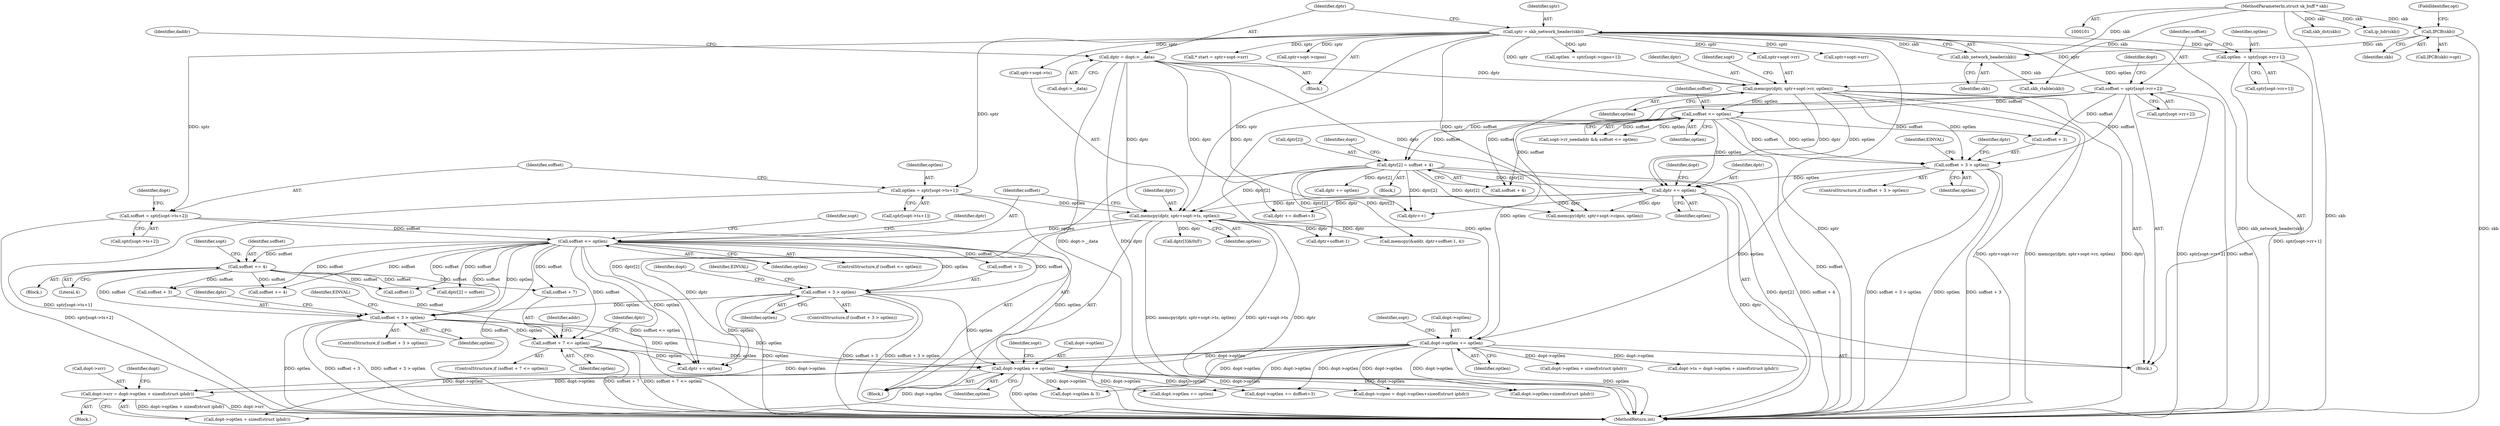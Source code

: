 digraph "0_linux_f6d8bd051c391c1c0458a30b2a7abcd939329259_16@API" {
"1000536" [label="(Call,dopt->srr = dopt->optlen + sizeof(struct iphdr))"];
"1000382" [label="(Call,dopt->optlen += optlen)"];
"1000306" [label="(Call,soffset + 3 > optlen)"];
"1000297" [label="(Call,soffset += 4)"];
"1000274" [label="(Call,soffset <= optlen)"];
"1000246" [label="(Call,soffset = sptr[sopt->ts+2])"];
"1000138" [label="(Call,sptr = skb_network_header(skb))"];
"1000140" [label="(Call,skb_network_header(skb))"];
"1000121" [label="(Call,IPCB(skb))"];
"1000103" [label="(MethodParameterIn,struct sk_buff * skb)"];
"1000265" [label="(Call,memcpy(dptr, sptr+sopt->ts, optlen))"];
"1000224" [label="(Call,dptr += optlen)"];
"1000199" [label="(Call,soffset <= optlen)"];
"1000167" [label="(Call,soffset = sptr[sopt->rr+2])"];
"1000186" [label="(Call,memcpy(dptr, sptr+sopt->rr, optlen))"];
"1000142" [label="(Call,dptr = dopt->__data)"];
"1000158" [label="(Call,optlen  = sptr[sopt->rr+1])"];
"1000204" [label="(Call,soffset + 3 > optlen)"];
"1000212" [label="(Call,dptr[2] = soffset + 4)"];
"1000237" [label="(Call,optlen = sptr[sopt->ts+1])"];
"1000284" [label="(Call,soffset + 3 > optlen)"];
"1000339" [label="(Call,soffset + 7 <= optlen)"];
"1000227" [label="(Call,dopt->optlen += optlen)"];
"1000265" [label="(Call,memcpy(dptr, sptr+sopt->ts, optlen))"];
"1000382" [label="(Call,dopt->optlen += optlen)"];
"1000274" [label="(Call,soffset <= optlen)"];
"1000199" [label="(Call,soffset <= optlen)"];
"1000340" [label="(Call,soffset + 7)"];
"1000197" [label="(Identifier,sopt)"];
"1000288" [label="(Identifier,optlen)"];
"1000298" [label="(Identifier,soffset)"];
"1000120" [label="(Call,IPCB(skb)->opt)"];
"1000595" [label="(Call,dopt->optlen += optlen)"];
"1000376" [label="(Identifier,dptr)"];
"1000187" [label="(Identifier,dptr)"];
"1000383" [label="(Call,dopt->optlen)"];
"1000158" [label="(Call,optlen  = sptr[sopt->rr+1])"];
"1000586" [label="(Call,sptr+sopt->cipso)"];
"1000313" [label="(Identifier,EINVAL)"];
"1000360" [label="(Call,skb_dst(skb))"];
"1000601" [label="(Call,dopt->optlen & 3)"];
"1000139" [label="(Identifier,sptr)"];
"1000122" [label="(Identifier,skb)"];
"1000103" [label="(MethodParameterIn,struct sk_buff * skb)"];
"1000104" [label="(Block,)"];
"1000188" [label="(Call,sptr+sopt->rr)"];
"1000285" [label="(Call,soffset + 3)"];
"1000226" [label="(Identifier,optlen)"];
"1000307" [label="(Call,soffset + 3)"];
"1000204" [label="(Call,soffset + 3 > optlen)"];
"1000302" [label="(Identifier,sopt)"];
"1000478" [label="(Call,ip_hdr(skb))"];
"1000297" [label="(Call,soffset += 4)"];
"1000144" [label="(Call,dopt->__data)"];
"1000565" [label="(Call,optlen  = sptr[sopt->cipso+1])"];
"1000266" [label="(Identifier,dptr)"];
"1000275" [label="(Identifier,soffset)"];
"1000212" [label="(Call,dptr[2] = soffset + 4)"];
"1000205" [label="(Call,soffset + 3)"];
"1000236" [label="(Block,)"];
"1000178" [label="(Identifier,dopt)"];
"1000255" [label="(Call,dopt->ts = dopt->optlen + sizeof(struct iphdr))"];
"1000346" [label="(Call,memcpy(&addr, dptr+soffset-1, 4))"];
"1000536" [label="(Call,dopt->srr = dopt->optlen + sizeof(struct iphdr))"];
"1000531" [label="(Call,dptr += doffset+3)"];
"1000150" [label="(Call,skb_rtable(skb))"];
"1000389" [label="(Identifier,sopt)"];
"1000227" [label="(Call,dopt->optlen += optlen)"];
"1000200" [label="(Identifier,soffset)"];
"1000349" [label="(Call,dptr+soffset-1)"];
"1000216" [label="(Call,soffset + 4)"];
"1000159" [label="(Identifier,optlen)"];
"1000546" [label="(Call,dopt->optlen += doffset+3)"];
"1000246" [label="(Call,soffset = sptr[sopt->ts+2])"];
"1000238" [label="(Identifier,optlen)"];
"1000224" [label="(Call,dptr += optlen)"];
"1000231" [label="(Identifier,optlen)"];
"1000259" [label="(Call,dopt->optlen + sizeof(struct iphdr))"];
"1000618" [label="(MethodReturn,int)"];
"1000280" [label="(Identifier,sopt)"];
"1000201" [label="(Identifier,optlen)"];
"1000234" [label="(Identifier,sopt)"];
"1000351" [label="(Call,soffset-1)"];
"1000393" [label="(Call,* start = sptr+sopt->srr)"];
"1000169" [label="(Call,sptr[sopt->rr+2])"];
"1000143" [label="(Identifier,dptr)"];
"1000160" [label="(Call,sptr[sopt->rr+1])"];
"1000386" [label="(Identifier,optlen)"];
"1000140" [label="(Call,skb_network_header(skb))"];
"1000142" [label="(Call,dptr = dopt->__data)"];
"1000395" [label="(Call,sptr+sopt->srr)"];
"1000221" [label="(Identifier,dopt)"];
"1000299" [label="(Literal,4)"];
"1000237" [label="(Call,optlen = sptr[sopt->ts+1])"];
"1000537" [label="(Call,dopt->srr)"];
"1000380" [label="(Identifier,dptr)"];
"1000578" [label="(Call,dopt->optlen+sizeof(struct iphdr))"];
"1000141" [label="(Identifier,skb)"];
"1000193" [label="(Identifier,optlen)"];
"1000379" [label="(Call,dptr += optlen)"];
"1000328" [label="(Call,soffset += 4)"];
"1000276" [label="(Identifier,optlen)"];
"1000186" [label="(Call,memcpy(dptr, sptr+sopt->rr, optlen))"];
"1000208" [label="(Identifier,optlen)"];
"1000548" [label="(Identifier,dopt)"];
"1000257" [label="(Identifier,dopt)"];
"1000211" [label="(Identifier,EINVAL)"];
"1000272" [label="(Identifier,optlen)"];
"1000294" [label="(Identifier,dopt)"];
"1000239" [label="(Call,sptr[sopt->ts+1])"];
"1000310" [label="(Identifier,optlen)"];
"1000195" [label="(Call,sopt->rr_needaddr && soffset <= optlen)"];
"1000348" [label="(Identifier,addr)"];
"1000214" [label="(Identifier,dptr)"];
"1000609" [label="(Call,dptr++)"];
"1000203" [label="(ControlStructure,if (soffset + 3 > optlen))"];
"1000574" [label="(Call,dopt->cipso = dopt->optlen+sizeof(struct iphdr))"];
"1000316" [label="(Call,dptr[3]&0xF)"];
"1000584" [label="(Call,memcpy(dptr, sptr+sopt->cipso, optlen))"];
"1000202" [label="(Block,)"];
"1000248" [label="(Call,sptr[sopt->ts+2])"];
"1000338" [label="(ControlStructure,if (soffset + 7 <= optlen))"];
"1000305" [label="(ControlStructure,if (soffset + 3 > optlen))"];
"1000496" [label="(Block,)"];
"1000343" [label="(Identifier,optlen)"];
"1000247" [label="(Identifier,soffset)"];
"1000283" [label="(ControlStructure,if (soffset + 3 > optlen))"];
"1000138" [label="(Call,sptr = skb_network_header(skb))"];
"1000267" [label="(Call,sptr+sopt->ts)"];
"1000291" [label="(Identifier,EINVAL)"];
"1000157" [label="(Block,)"];
"1000167" [label="(Call,soffset = sptr[sopt->rr+2])"];
"1000225" [label="(Identifier,dptr)"];
"1000284" [label="(Call,soffset + 3 > optlen)"];
"1000213" [label="(Call,dptr[2])"];
"1000123" [label="(FieldIdentifier,opt)"];
"1000168" [label="(Identifier,soffset)"];
"1000318" [label="(Identifier,dptr)"];
"1000540" [label="(Call,dopt->optlen + sizeof(struct iphdr))"];
"1000306" [label="(Call,soffset + 3 > optlen)"];
"1000282" [label="(Block,)"];
"1000339" [label="(Call,soffset + 7 <= optlen)"];
"1000592" [label="(Call,dptr += optlen)"];
"1000273" [label="(ControlStructure,if (soffset <= optlen))"];
"1000228" [label="(Call,dopt->optlen)"];
"1000148" [label="(Identifier,daddr)"];
"1000229" [label="(Identifier,dopt)"];
"1000374" [label="(Call,dptr[2] = soffset)"];
"1000121" [label="(Call,IPCB(skb))"];
"1000536" -> "1000496"  [label="AST: "];
"1000536" -> "1000540"  [label="CFG: "];
"1000537" -> "1000536"  [label="AST: "];
"1000540" -> "1000536"  [label="AST: "];
"1000548" -> "1000536"  [label="CFG: "];
"1000536" -> "1000618"  [label="DDG: dopt->optlen + sizeof(struct iphdr)"];
"1000536" -> "1000618"  [label="DDG: dopt->srr"];
"1000382" -> "1000536"  [label="DDG: dopt->optlen"];
"1000227" -> "1000536"  [label="DDG: dopt->optlen"];
"1000382" -> "1000236"  [label="AST: "];
"1000382" -> "1000386"  [label="CFG: "];
"1000383" -> "1000382"  [label="AST: "];
"1000386" -> "1000382"  [label="AST: "];
"1000389" -> "1000382"  [label="CFG: "];
"1000382" -> "1000618"  [label="DDG: optlen"];
"1000306" -> "1000382"  [label="DDG: optlen"];
"1000339" -> "1000382"  [label="DDG: optlen"];
"1000274" -> "1000382"  [label="DDG: optlen"];
"1000284" -> "1000382"  [label="DDG: optlen"];
"1000227" -> "1000382"  [label="DDG: dopt->optlen"];
"1000382" -> "1000540"  [label="DDG: dopt->optlen"];
"1000382" -> "1000546"  [label="DDG: dopt->optlen"];
"1000382" -> "1000574"  [label="DDG: dopt->optlen"];
"1000382" -> "1000578"  [label="DDG: dopt->optlen"];
"1000382" -> "1000595"  [label="DDG: dopt->optlen"];
"1000382" -> "1000601"  [label="DDG: dopt->optlen"];
"1000306" -> "1000305"  [label="AST: "];
"1000306" -> "1000310"  [label="CFG: "];
"1000307" -> "1000306"  [label="AST: "];
"1000310" -> "1000306"  [label="AST: "];
"1000313" -> "1000306"  [label="CFG: "];
"1000318" -> "1000306"  [label="CFG: "];
"1000306" -> "1000618"  [label="DDG: optlen"];
"1000306" -> "1000618"  [label="DDG: soffset + 3"];
"1000306" -> "1000618"  [label="DDG: soffset + 3 > optlen"];
"1000297" -> "1000306"  [label="DDG: soffset"];
"1000274" -> "1000306"  [label="DDG: soffset"];
"1000274" -> "1000306"  [label="DDG: optlen"];
"1000284" -> "1000306"  [label="DDG: optlen"];
"1000306" -> "1000339"  [label="DDG: optlen"];
"1000306" -> "1000379"  [label="DDG: optlen"];
"1000297" -> "1000282"  [label="AST: "];
"1000297" -> "1000299"  [label="CFG: "];
"1000298" -> "1000297"  [label="AST: "];
"1000299" -> "1000297"  [label="AST: "];
"1000302" -> "1000297"  [label="CFG: "];
"1000274" -> "1000297"  [label="DDG: soffset"];
"1000297" -> "1000307"  [label="DDG: soffset"];
"1000297" -> "1000328"  [label="DDG: soffset"];
"1000297" -> "1000339"  [label="DDG: soffset"];
"1000297" -> "1000340"  [label="DDG: soffset"];
"1000297" -> "1000351"  [label="DDG: soffset"];
"1000297" -> "1000374"  [label="DDG: soffset"];
"1000274" -> "1000273"  [label="AST: "];
"1000274" -> "1000276"  [label="CFG: "];
"1000275" -> "1000274"  [label="AST: "];
"1000276" -> "1000274"  [label="AST: "];
"1000280" -> "1000274"  [label="CFG: "];
"1000380" -> "1000274"  [label="CFG: "];
"1000274" -> "1000618"  [label="DDG: soffset"];
"1000274" -> "1000618"  [label="DDG: soffset <= optlen"];
"1000246" -> "1000274"  [label="DDG: soffset"];
"1000265" -> "1000274"  [label="DDG: optlen"];
"1000274" -> "1000284"  [label="DDG: soffset"];
"1000274" -> "1000284"  [label="DDG: optlen"];
"1000274" -> "1000285"  [label="DDG: soffset"];
"1000274" -> "1000307"  [label="DDG: soffset"];
"1000274" -> "1000328"  [label="DDG: soffset"];
"1000274" -> "1000339"  [label="DDG: soffset"];
"1000274" -> "1000340"  [label="DDG: soffset"];
"1000274" -> "1000351"  [label="DDG: soffset"];
"1000274" -> "1000374"  [label="DDG: soffset"];
"1000274" -> "1000379"  [label="DDG: optlen"];
"1000246" -> "1000236"  [label="AST: "];
"1000246" -> "1000248"  [label="CFG: "];
"1000247" -> "1000246"  [label="AST: "];
"1000248" -> "1000246"  [label="AST: "];
"1000257" -> "1000246"  [label="CFG: "];
"1000246" -> "1000618"  [label="DDG: sptr[sopt->ts+2]"];
"1000138" -> "1000246"  [label="DDG: sptr"];
"1000138" -> "1000104"  [label="AST: "];
"1000138" -> "1000140"  [label="CFG: "];
"1000139" -> "1000138"  [label="AST: "];
"1000140" -> "1000138"  [label="AST: "];
"1000143" -> "1000138"  [label="CFG: "];
"1000138" -> "1000618"  [label="DDG: sptr"];
"1000138" -> "1000618"  [label="DDG: skb_network_header(skb)"];
"1000140" -> "1000138"  [label="DDG: skb"];
"1000138" -> "1000158"  [label="DDG: sptr"];
"1000138" -> "1000167"  [label="DDG: sptr"];
"1000138" -> "1000186"  [label="DDG: sptr"];
"1000138" -> "1000188"  [label="DDG: sptr"];
"1000138" -> "1000237"  [label="DDG: sptr"];
"1000138" -> "1000265"  [label="DDG: sptr"];
"1000138" -> "1000267"  [label="DDG: sptr"];
"1000138" -> "1000393"  [label="DDG: sptr"];
"1000138" -> "1000395"  [label="DDG: sptr"];
"1000138" -> "1000565"  [label="DDG: sptr"];
"1000138" -> "1000584"  [label="DDG: sptr"];
"1000138" -> "1000586"  [label="DDG: sptr"];
"1000140" -> "1000141"  [label="CFG: "];
"1000141" -> "1000140"  [label="AST: "];
"1000121" -> "1000140"  [label="DDG: skb"];
"1000103" -> "1000140"  [label="DDG: skb"];
"1000140" -> "1000150"  [label="DDG: skb"];
"1000121" -> "1000120"  [label="AST: "];
"1000121" -> "1000122"  [label="CFG: "];
"1000122" -> "1000121"  [label="AST: "];
"1000123" -> "1000121"  [label="CFG: "];
"1000121" -> "1000618"  [label="DDG: skb"];
"1000103" -> "1000121"  [label="DDG: skb"];
"1000103" -> "1000101"  [label="AST: "];
"1000103" -> "1000618"  [label="DDG: skb"];
"1000103" -> "1000150"  [label="DDG: skb"];
"1000103" -> "1000360"  [label="DDG: skb"];
"1000103" -> "1000478"  [label="DDG: skb"];
"1000265" -> "1000236"  [label="AST: "];
"1000265" -> "1000272"  [label="CFG: "];
"1000266" -> "1000265"  [label="AST: "];
"1000267" -> "1000265"  [label="AST: "];
"1000272" -> "1000265"  [label="AST: "];
"1000275" -> "1000265"  [label="CFG: "];
"1000265" -> "1000618"  [label="DDG: memcpy(dptr, sptr+sopt->ts, optlen)"];
"1000265" -> "1000618"  [label="DDG: sptr+sopt->ts"];
"1000265" -> "1000618"  [label="DDG: dptr"];
"1000224" -> "1000265"  [label="DDG: dptr"];
"1000212" -> "1000265"  [label="DDG: dptr[2]"];
"1000142" -> "1000265"  [label="DDG: dptr"];
"1000237" -> "1000265"  [label="DDG: optlen"];
"1000265" -> "1000316"  [label="DDG: dptr"];
"1000265" -> "1000346"  [label="DDG: dptr"];
"1000265" -> "1000349"  [label="DDG: dptr"];
"1000265" -> "1000379"  [label="DDG: dptr"];
"1000224" -> "1000157"  [label="AST: "];
"1000224" -> "1000226"  [label="CFG: "];
"1000225" -> "1000224"  [label="AST: "];
"1000226" -> "1000224"  [label="AST: "];
"1000229" -> "1000224"  [label="CFG: "];
"1000224" -> "1000618"  [label="DDG: dptr"];
"1000199" -> "1000224"  [label="DDG: optlen"];
"1000204" -> "1000224"  [label="DDG: optlen"];
"1000186" -> "1000224"  [label="DDG: optlen"];
"1000186" -> "1000224"  [label="DDG: dptr"];
"1000212" -> "1000224"  [label="DDG: dptr[2]"];
"1000224" -> "1000531"  [label="DDG: dptr"];
"1000224" -> "1000584"  [label="DDG: dptr"];
"1000224" -> "1000609"  [label="DDG: dptr"];
"1000199" -> "1000195"  [label="AST: "];
"1000199" -> "1000201"  [label="CFG: "];
"1000200" -> "1000199"  [label="AST: "];
"1000201" -> "1000199"  [label="AST: "];
"1000195" -> "1000199"  [label="CFG: "];
"1000199" -> "1000618"  [label="DDG: soffset"];
"1000199" -> "1000195"  [label="DDG: soffset"];
"1000199" -> "1000195"  [label="DDG: optlen"];
"1000167" -> "1000199"  [label="DDG: soffset"];
"1000186" -> "1000199"  [label="DDG: optlen"];
"1000199" -> "1000204"  [label="DDG: soffset"];
"1000199" -> "1000204"  [label="DDG: optlen"];
"1000199" -> "1000205"  [label="DDG: soffset"];
"1000199" -> "1000212"  [label="DDG: soffset"];
"1000199" -> "1000216"  [label="DDG: soffset"];
"1000199" -> "1000227"  [label="DDG: optlen"];
"1000167" -> "1000157"  [label="AST: "];
"1000167" -> "1000169"  [label="CFG: "];
"1000168" -> "1000167"  [label="AST: "];
"1000169" -> "1000167"  [label="AST: "];
"1000178" -> "1000167"  [label="CFG: "];
"1000167" -> "1000618"  [label="DDG: soffset"];
"1000167" -> "1000618"  [label="DDG: sptr[sopt->rr+2]"];
"1000167" -> "1000204"  [label="DDG: soffset"];
"1000167" -> "1000205"  [label="DDG: soffset"];
"1000167" -> "1000212"  [label="DDG: soffset"];
"1000167" -> "1000216"  [label="DDG: soffset"];
"1000186" -> "1000157"  [label="AST: "];
"1000186" -> "1000193"  [label="CFG: "];
"1000187" -> "1000186"  [label="AST: "];
"1000188" -> "1000186"  [label="AST: "];
"1000193" -> "1000186"  [label="AST: "];
"1000197" -> "1000186"  [label="CFG: "];
"1000186" -> "1000618"  [label="DDG: sptr+sopt->rr"];
"1000186" -> "1000618"  [label="DDG: memcpy(dptr, sptr+sopt->rr, optlen)"];
"1000186" -> "1000618"  [label="DDG: dptr"];
"1000142" -> "1000186"  [label="DDG: dptr"];
"1000158" -> "1000186"  [label="DDG: optlen"];
"1000186" -> "1000204"  [label="DDG: optlen"];
"1000186" -> "1000227"  [label="DDG: optlen"];
"1000142" -> "1000104"  [label="AST: "];
"1000142" -> "1000144"  [label="CFG: "];
"1000143" -> "1000142"  [label="AST: "];
"1000144" -> "1000142"  [label="AST: "];
"1000148" -> "1000142"  [label="CFG: "];
"1000142" -> "1000618"  [label="DDG: dopt->__data"];
"1000142" -> "1000618"  [label="DDG: dptr"];
"1000142" -> "1000531"  [label="DDG: dptr"];
"1000142" -> "1000584"  [label="DDG: dptr"];
"1000142" -> "1000609"  [label="DDG: dptr"];
"1000158" -> "1000157"  [label="AST: "];
"1000158" -> "1000160"  [label="CFG: "];
"1000159" -> "1000158"  [label="AST: "];
"1000160" -> "1000158"  [label="AST: "];
"1000168" -> "1000158"  [label="CFG: "];
"1000158" -> "1000618"  [label="DDG: sptr[sopt->rr+1]"];
"1000204" -> "1000203"  [label="AST: "];
"1000204" -> "1000208"  [label="CFG: "];
"1000205" -> "1000204"  [label="AST: "];
"1000208" -> "1000204"  [label="AST: "];
"1000211" -> "1000204"  [label="CFG: "];
"1000214" -> "1000204"  [label="CFG: "];
"1000204" -> "1000618"  [label="DDG: optlen"];
"1000204" -> "1000618"  [label="DDG: soffset + 3"];
"1000204" -> "1000618"  [label="DDG: soffset + 3 > optlen"];
"1000204" -> "1000227"  [label="DDG: optlen"];
"1000212" -> "1000202"  [label="AST: "];
"1000212" -> "1000216"  [label="CFG: "];
"1000213" -> "1000212"  [label="AST: "];
"1000216" -> "1000212"  [label="AST: "];
"1000221" -> "1000212"  [label="CFG: "];
"1000212" -> "1000618"  [label="DDG: soffset + 4"];
"1000212" -> "1000618"  [label="DDG: dptr[2]"];
"1000212" -> "1000346"  [label="DDG: dptr[2]"];
"1000212" -> "1000349"  [label="DDG: dptr[2]"];
"1000212" -> "1000379"  [label="DDG: dptr[2]"];
"1000212" -> "1000584"  [label="DDG: dptr[2]"];
"1000212" -> "1000592"  [label="DDG: dptr[2]"];
"1000212" -> "1000609"  [label="DDG: dptr[2]"];
"1000237" -> "1000236"  [label="AST: "];
"1000237" -> "1000239"  [label="CFG: "];
"1000238" -> "1000237"  [label="AST: "];
"1000239" -> "1000237"  [label="AST: "];
"1000247" -> "1000237"  [label="CFG: "];
"1000237" -> "1000618"  [label="DDG: sptr[sopt->ts+1]"];
"1000284" -> "1000283"  [label="AST: "];
"1000284" -> "1000288"  [label="CFG: "];
"1000285" -> "1000284"  [label="AST: "];
"1000288" -> "1000284"  [label="AST: "];
"1000291" -> "1000284"  [label="CFG: "];
"1000294" -> "1000284"  [label="CFG: "];
"1000284" -> "1000618"  [label="DDG: soffset + 3"];
"1000284" -> "1000618"  [label="DDG: soffset + 3 > optlen"];
"1000284" -> "1000618"  [label="DDG: optlen"];
"1000284" -> "1000379"  [label="DDG: optlen"];
"1000339" -> "1000338"  [label="AST: "];
"1000339" -> "1000343"  [label="CFG: "];
"1000340" -> "1000339"  [label="AST: "];
"1000343" -> "1000339"  [label="AST: "];
"1000348" -> "1000339"  [label="CFG: "];
"1000376" -> "1000339"  [label="CFG: "];
"1000339" -> "1000618"  [label="DDG: soffset + 7 <= optlen"];
"1000339" -> "1000618"  [label="DDG: soffset + 7"];
"1000339" -> "1000379"  [label="DDG: optlen"];
"1000227" -> "1000157"  [label="AST: "];
"1000227" -> "1000231"  [label="CFG: "];
"1000228" -> "1000227"  [label="AST: "];
"1000231" -> "1000227"  [label="AST: "];
"1000234" -> "1000227"  [label="CFG: "];
"1000227" -> "1000618"  [label="DDG: optlen"];
"1000227" -> "1000255"  [label="DDG: dopt->optlen"];
"1000227" -> "1000259"  [label="DDG: dopt->optlen"];
"1000227" -> "1000540"  [label="DDG: dopt->optlen"];
"1000227" -> "1000546"  [label="DDG: dopt->optlen"];
"1000227" -> "1000574"  [label="DDG: dopt->optlen"];
"1000227" -> "1000578"  [label="DDG: dopt->optlen"];
"1000227" -> "1000595"  [label="DDG: dopt->optlen"];
"1000227" -> "1000601"  [label="DDG: dopt->optlen"];
}
